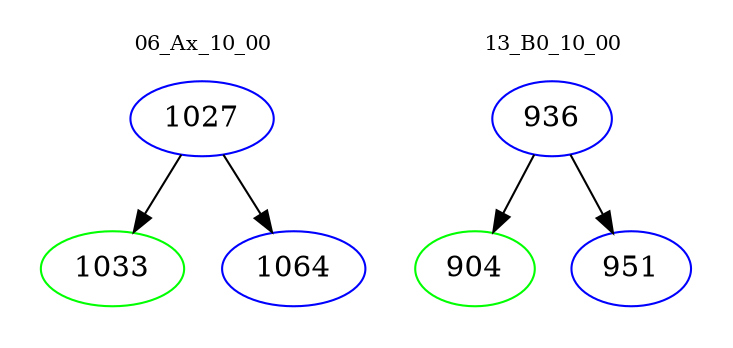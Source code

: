 digraph{
subgraph cluster_0 {
color = white
label = "06_Ax_10_00";
fontsize=10;
T0_1027 [label="1027", color="blue"]
T0_1027 -> T0_1033 [color="black"]
T0_1033 [label="1033", color="green"]
T0_1027 -> T0_1064 [color="black"]
T0_1064 [label="1064", color="blue"]
}
subgraph cluster_1 {
color = white
label = "13_B0_10_00";
fontsize=10;
T1_936 [label="936", color="blue"]
T1_936 -> T1_904 [color="black"]
T1_904 [label="904", color="green"]
T1_936 -> T1_951 [color="black"]
T1_951 [label="951", color="blue"]
}
}

